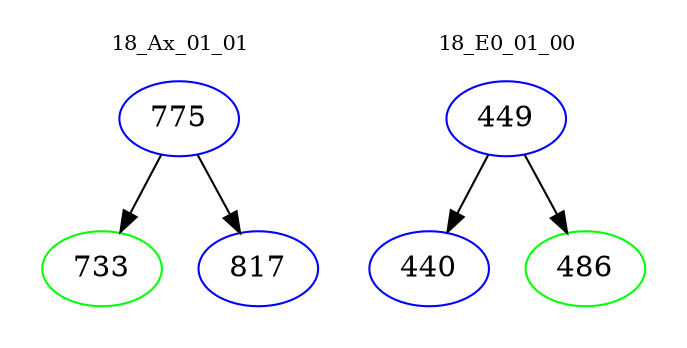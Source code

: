 digraph{
subgraph cluster_0 {
color = white
label = "18_Ax_01_01";
fontsize=10;
T0_775 [label="775", color="blue"]
T0_775 -> T0_733 [color="black"]
T0_733 [label="733", color="green"]
T0_775 -> T0_817 [color="black"]
T0_817 [label="817", color="blue"]
}
subgraph cluster_1 {
color = white
label = "18_E0_01_00";
fontsize=10;
T1_449 [label="449", color="blue"]
T1_449 -> T1_440 [color="black"]
T1_440 [label="440", color="blue"]
T1_449 -> T1_486 [color="black"]
T1_486 [label="486", color="green"]
}
}
